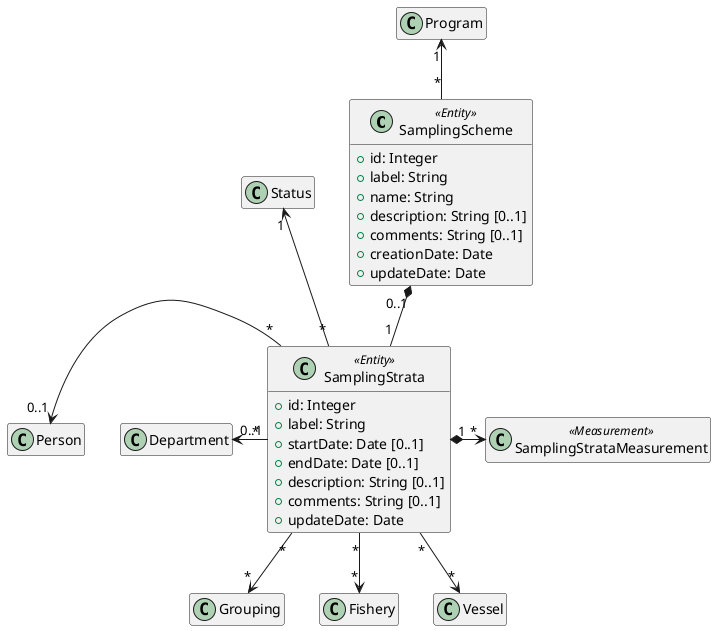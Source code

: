 @startuml
hide empty members

class SamplingScheme <<Entity>> {
  +id: Integer
  +label: String
  +name: String
  +description: String [0..1]
  +comments: String [0..1]
  +creationDate: Date
  +updateDate: Date
}

SamplingScheme "*" -up-> "1" Program

class SamplingStrata <<Entity>>{
  +id: Integer
  +label: String
  +startDate: Date [0..1]
  +endDate: Date [0..1]
  +description: String [0..1]
  +comments: String [0..1]
  +updateDate: Date
}

class SamplingStrataMeasurement <<Measurement>>{

}

SamplingScheme "0..1" *-down- "1" SamplingStrata
SamplingStrata "*" -up-> "1" Status
SamplingStrata "*" -left-> "0..1" Department
SamplingStrata "*" -left-> "0..1" Person

SamplingStrata "1" *-right-> "*" SamplingStrataMeasurement

SamplingStrata "*" -down-> "*" Grouping
SamplingStrata "*" -down-> "*" Fishery
SamplingStrata "*" -down-> "*" Vessel

@enduml
